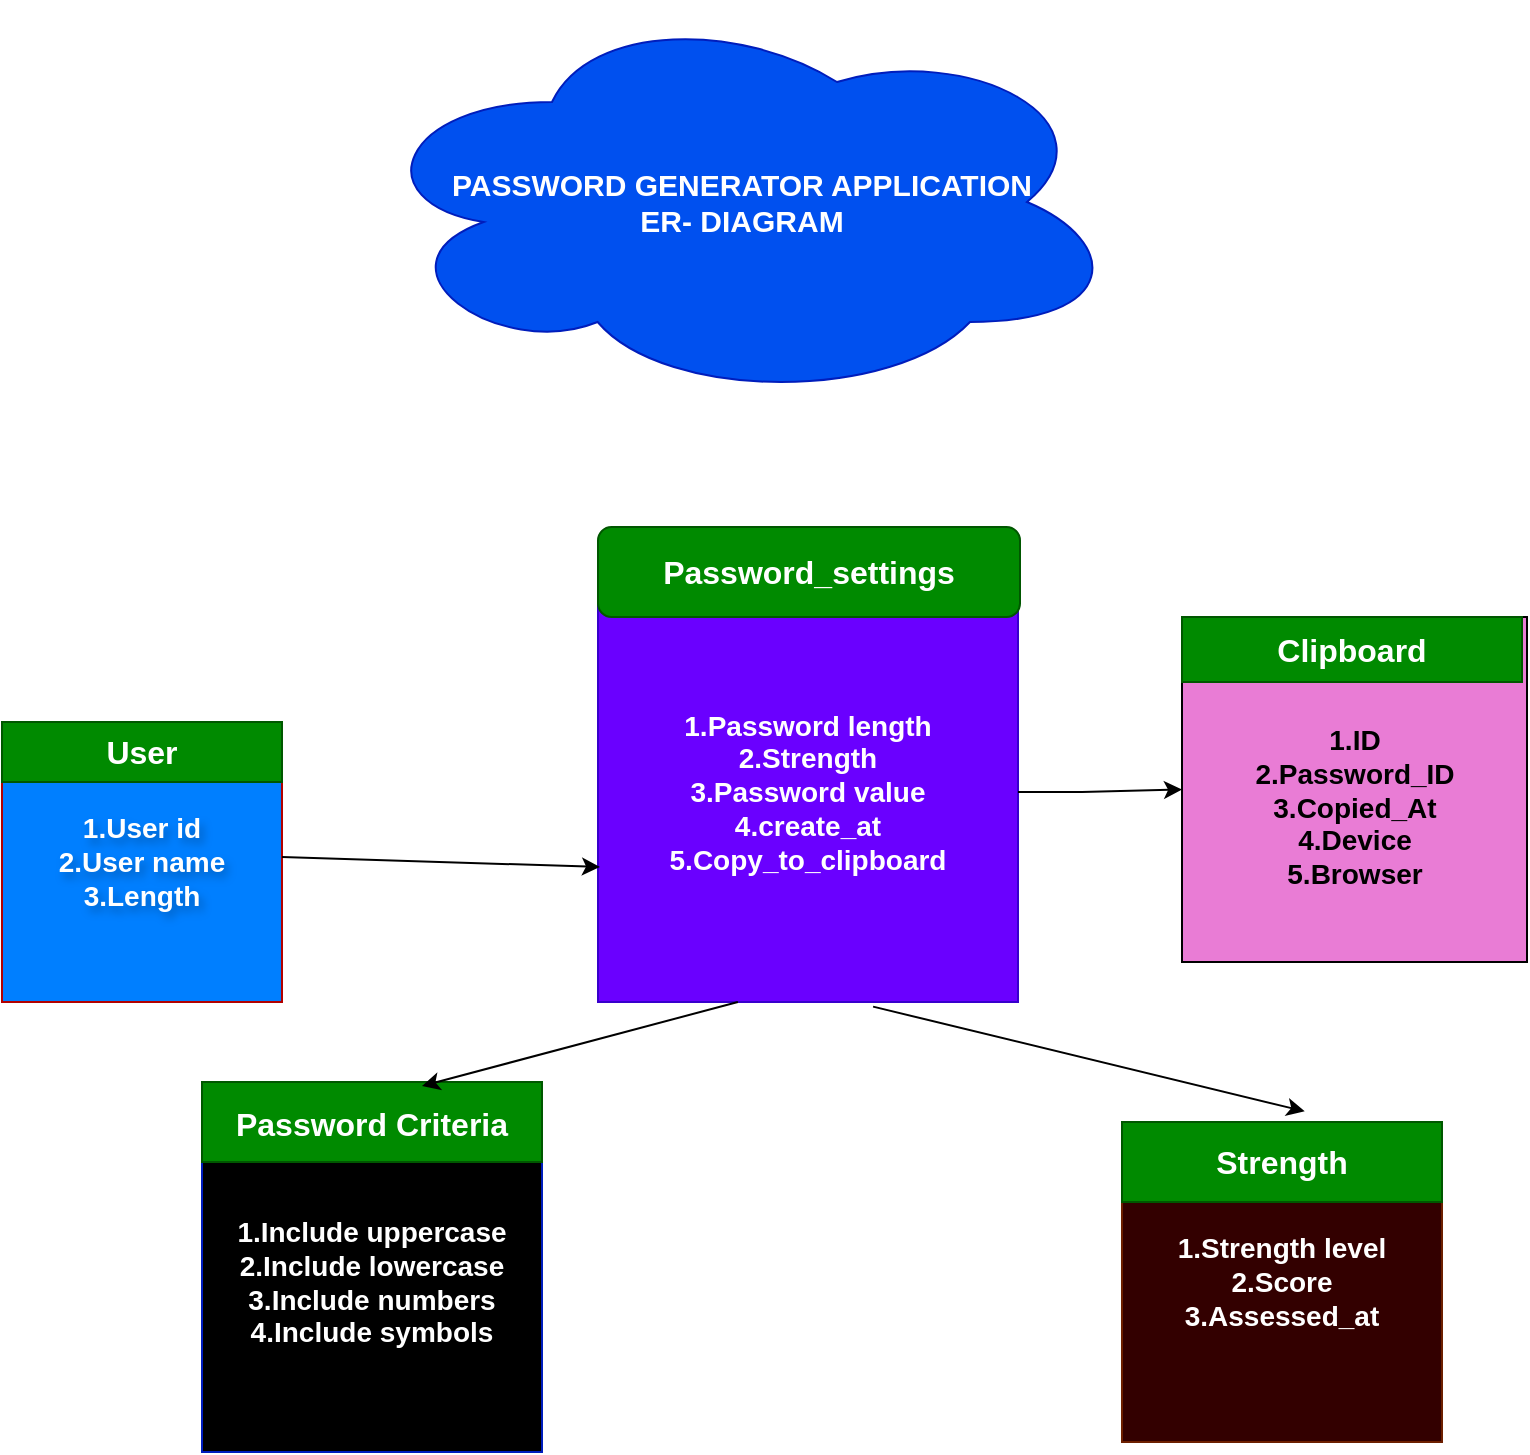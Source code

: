 <mxfile version="24.7.6">
  <diagram id="C5RBs43oDa-KdzZeNtuy" name="Page-1">
    <mxGraphModel dx="873" dy="1677" grid="1" gridSize="10" guides="1" tooltips="1" connect="1" arrows="1" fold="1" page="1" pageScale="1" pageWidth="827" pageHeight="1169" background="none" math="0" shadow="0">
      <root>
        <mxCell id="WIyWlLk6GJQsqaUBKTNV-0" />
        <mxCell id="WIyWlLk6GJQsqaUBKTNV-1" parent="WIyWlLk6GJQsqaUBKTNV-0" />
        <mxCell id="l6MAVtPtGnV0X-iG1m9I-0" value="&lt;b style=&quot;background-color: initial; font-size: 14px;&quot;&gt;1.Include uppercase&lt;/b&gt;&lt;br style=&quot;font-size: 14px;&quot;&gt;&lt;b style=&quot;background-color: initial; font-size: 14px;&quot;&gt;2.Include lowercase&lt;/b&gt;&lt;br style=&quot;font-size: 14px;&quot;&gt;&lt;b style=&quot;background-color: initial; font-size: 14px;&quot;&gt;3.Include numbers&lt;/b&gt;&lt;br style=&quot;font-size: 14px;&quot;&gt;&lt;b style=&quot;background-color: initial; font-size: 14px;&quot;&gt;4.Include symbols&lt;/b&gt;" style="whiteSpace=wrap;html=1;aspect=fixed;align=center;fontSize=14;fillColor=#000000;fontColor=#ffffff;strokeColor=#001DBC;" vertex="1" parent="WIyWlLk6GJQsqaUBKTNV-1">
          <mxGeometry x="140" y="445" width="170" height="170" as="geometry" />
        </mxCell>
        <mxCell id="l6MAVtPtGnV0X-iG1m9I-2" value="Password Criteria" style="rounded=0;fontStyle=1;labelBackgroundColor=none;labelBorderColor=none;fontSize=16;fillColor=#008a00;fontColor=#ffffff;strokeColor=#005700;" vertex="1" parent="WIyWlLk6GJQsqaUBKTNV-1">
          <mxGeometry x="140" y="430" width="170" height="40" as="geometry" />
        </mxCell>
        <mxCell id="l6MAVtPtGnV0X-iG1m9I-3" value="1.Password length&lt;div style=&quot;font-size: 14px;&quot;&gt;2.Strength&lt;/div&gt;&lt;div style=&quot;font-size: 14px;&quot;&gt;3.Password value&lt;/div&gt;&lt;div style=&quot;font-size: 14px;&quot;&gt;4.create_at&lt;/div&gt;&lt;div style=&quot;font-size: 14px;&quot;&gt;5.Copy_to_clipboard&lt;/div&gt;" style="whiteSpace=wrap;html=1;aspect=fixed;fontStyle=1;fontSize=14;fillColor=#6a00ff;fontColor=#ffffff;strokeColor=#3700CC;" vertex="1" parent="WIyWlLk6GJQsqaUBKTNV-1">
          <mxGeometry x="338" y="180" width="210" height="210" as="geometry" />
        </mxCell>
        <mxCell id="l6MAVtPtGnV0X-iG1m9I-4" value="Password_settings" style="rounded=1;whiteSpace=wrap;html=1;fontStyle=1;fontSize=16;fillColor=#008a00;fontColor=#ffffff;strokeColor=#005700;" vertex="1" parent="WIyWlLk6GJQsqaUBKTNV-1">
          <mxGeometry x="338" y="152.5" width="211" height="45" as="geometry" />
        </mxCell>
        <mxCell id="l6MAVtPtGnV0X-iG1m9I-5" value="" style="endArrow=classic;html=1;rounded=0;exitX=0.333;exitY=1;exitDx=0;exitDy=0;exitPerimeter=0;entryX=0.647;entryY=0.05;entryDx=0;entryDy=0;entryPerimeter=0;" edge="1" parent="WIyWlLk6GJQsqaUBKTNV-1" source="l6MAVtPtGnV0X-iG1m9I-3" target="l6MAVtPtGnV0X-iG1m9I-2">
          <mxGeometry width="50" height="50" relative="1" as="geometry">
            <mxPoint x="270.0" y="180.0" as="sourcePoint" />
            <mxPoint x="326.3" y="248.65" as="targetPoint" />
            <Array as="points" />
          </mxGeometry>
        </mxCell>
        <mxCell id="l6MAVtPtGnV0X-iG1m9I-6" value="1.Strength level&lt;div&gt;2.Score&lt;/div&gt;&lt;div&gt;3.Assessed_at&lt;/div&gt;" style="whiteSpace=wrap;html=1;aspect=fixed;fontStyle=1;fontSize=14;fillColor=#330000;fontColor=#ffffff;strokeColor=#6D1F00;" vertex="1" parent="WIyWlLk6GJQsqaUBKTNV-1">
          <mxGeometry x="600" y="450" width="160" height="160" as="geometry" />
        </mxCell>
        <mxCell id="l6MAVtPtGnV0X-iG1m9I-7" value="Strength" style="rounded=0;whiteSpace=wrap;html=1;fontStyle=1;fontSize=16;fillColor=#008a00;fontColor=#ffffff;strokeColor=#005700;" vertex="1" parent="WIyWlLk6GJQsqaUBKTNV-1">
          <mxGeometry x="600" y="450" width="160" height="40" as="geometry" />
        </mxCell>
        <mxCell id="l6MAVtPtGnV0X-iG1m9I-8" value="" style="endArrow=classic;html=1;rounded=0;entryX=0.571;entryY=-0.133;entryDx=0;entryDy=0;entryPerimeter=0;exitX=0.655;exitY=1.011;exitDx=0;exitDy=0;exitPerimeter=0;" edge="1" parent="WIyWlLk6GJQsqaUBKTNV-1" source="l6MAVtPtGnV0X-iG1m9I-3" target="l6MAVtPtGnV0X-iG1m9I-7">
          <mxGeometry width="50" height="50" relative="1" as="geometry">
            <mxPoint x="490" y="320" as="sourcePoint" />
            <mxPoint x="550" y="180" as="targetPoint" />
            <Array as="points" />
          </mxGeometry>
        </mxCell>
        <mxCell id="l6MAVtPtGnV0X-iG1m9I-9" value="1.User id&lt;div style=&quot;font-size: 14px;&quot;&gt;2.User name&lt;/div&gt;&lt;div style=&quot;font-size: 14px;&quot;&gt;3.Length&lt;/div&gt;" style="whiteSpace=wrap;html=1;aspect=fixed;fontStyle=1;fontSize=14;fontColor=#ffffff;labelBorderColor=none;textShadow=1;fillColor=#007FFF;strokeColor=#B20000;" vertex="1" parent="WIyWlLk6GJQsqaUBKTNV-1">
          <mxGeometry x="40" y="250" width="140" height="140" as="geometry" />
        </mxCell>
        <mxCell id="l6MAVtPtGnV0X-iG1m9I-10" value="User" style="rounded=0;whiteSpace=wrap;html=1;fontStyle=1;fontSize=16;fillColor=#008a00;fontColor=#ffffff;strokeColor=#005700;" vertex="1" parent="WIyWlLk6GJQsqaUBKTNV-1">
          <mxGeometry x="40" y="250" width="140" height="30" as="geometry" />
        </mxCell>
        <mxCell id="l6MAVtPtGnV0X-iG1m9I-11" value="" style="endArrow=classic;html=1;rounded=0;entryX=0;entryY=0.5;entryDx=0;entryDy=0;" edge="1" parent="WIyWlLk6GJQsqaUBKTNV-1">
          <mxGeometry width="50" height="50" relative="1" as="geometry">
            <mxPoint x="180" y="317.5" as="sourcePoint" />
            <mxPoint x="339" y="322.5" as="targetPoint" />
            <Array as="points">
              <mxPoint x="180" y="317.5" />
            </Array>
          </mxGeometry>
        </mxCell>
        <mxCell id="l6MAVtPtGnV0X-iG1m9I-13" value="PASSWORD GENERATOR APPLICATION&#xa;ER- DIAGRAM" style="ellipse;shape=cloud;whiteSpace=wrap;fontStyle=1;fontSize=15;labelBackgroundColor=none;fillColor=#0050ef;fontColor=#ffffff;strokeColor=#001DBC;" vertex="1" parent="WIyWlLk6GJQsqaUBKTNV-1">
          <mxGeometry x="220" y="-110" width="380" height="200" as="geometry" />
        </mxCell>
        <mxCell id="l6MAVtPtGnV0X-iG1m9I-14" value="&lt;div&gt;&lt;br&gt;&lt;/div&gt;1.ID&lt;div style=&quot;font-size: 14px;&quot;&gt;2.Password_ID&lt;/div&gt;&lt;div style=&quot;font-size: 14px;&quot;&gt;3.Copied_At&lt;/div&gt;&lt;div style=&quot;font-size: 14px;&quot;&gt;4.Device&lt;/div&gt;&lt;div style=&quot;font-size: 14px;&quot;&gt;5.Browser&lt;/div&gt;" style="whiteSpace=wrap;html=1;aspect=fixed;fontStyle=1;fontSize=14;fillColor=#e97cd5;" vertex="1" parent="WIyWlLk6GJQsqaUBKTNV-1">
          <mxGeometry x="630" y="197.5" width="172.5" height="172.5" as="geometry" />
        </mxCell>
        <mxCell id="l6MAVtPtGnV0X-iG1m9I-15" value="&lt;b&gt;&lt;font style=&quot;font-size: 16px;&quot;&gt;Clipboard&lt;/font&gt;&lt;/b&gt;" style="rounded=0;whiteSpace=wrap;html=1;strokeColor=#005700;fillColor=#008a00;fontColor=#ffffff;" vertex="1" parent="WIyWlLk6GJQsqaUBKTNV-1">
          <mxGeometry x="630" y="197.5" width="170" height="32.5" as="geometry" />
        </mxCell>
        <mxCell id="l6MAVtPtGnV0X-iG1m9I-17" value="" style="endArrow=classic;html=1;rounded=0;exitX=1;exitY=0.5;exitDx=0;exitDy=0;entryX=0;entryY=0.5;entryDx=0;entryDy=0;" edge="1" parent="WIyWlLk6GJQsqaUBKTNV-1" source="l6MAVtPtGnV0X-iG1m9I-3" target="l6MAVtPtGnV0X-iG1m9I-14">
          <mxGeometry width="50" height="50" relative="1" as="geometry">
            <mxPoint x="430" y="430" as="sourcePoint" />
            <mxPoint x="480" y="380" as="targetPoint" />
            <Array as="points">
              <mxPoint x="580" y="285" />
            </Array>
          </mxGeometry>
        </mxCell>
      </root>
    </mxGraphModel>
  </diagram>
</mxfile>
